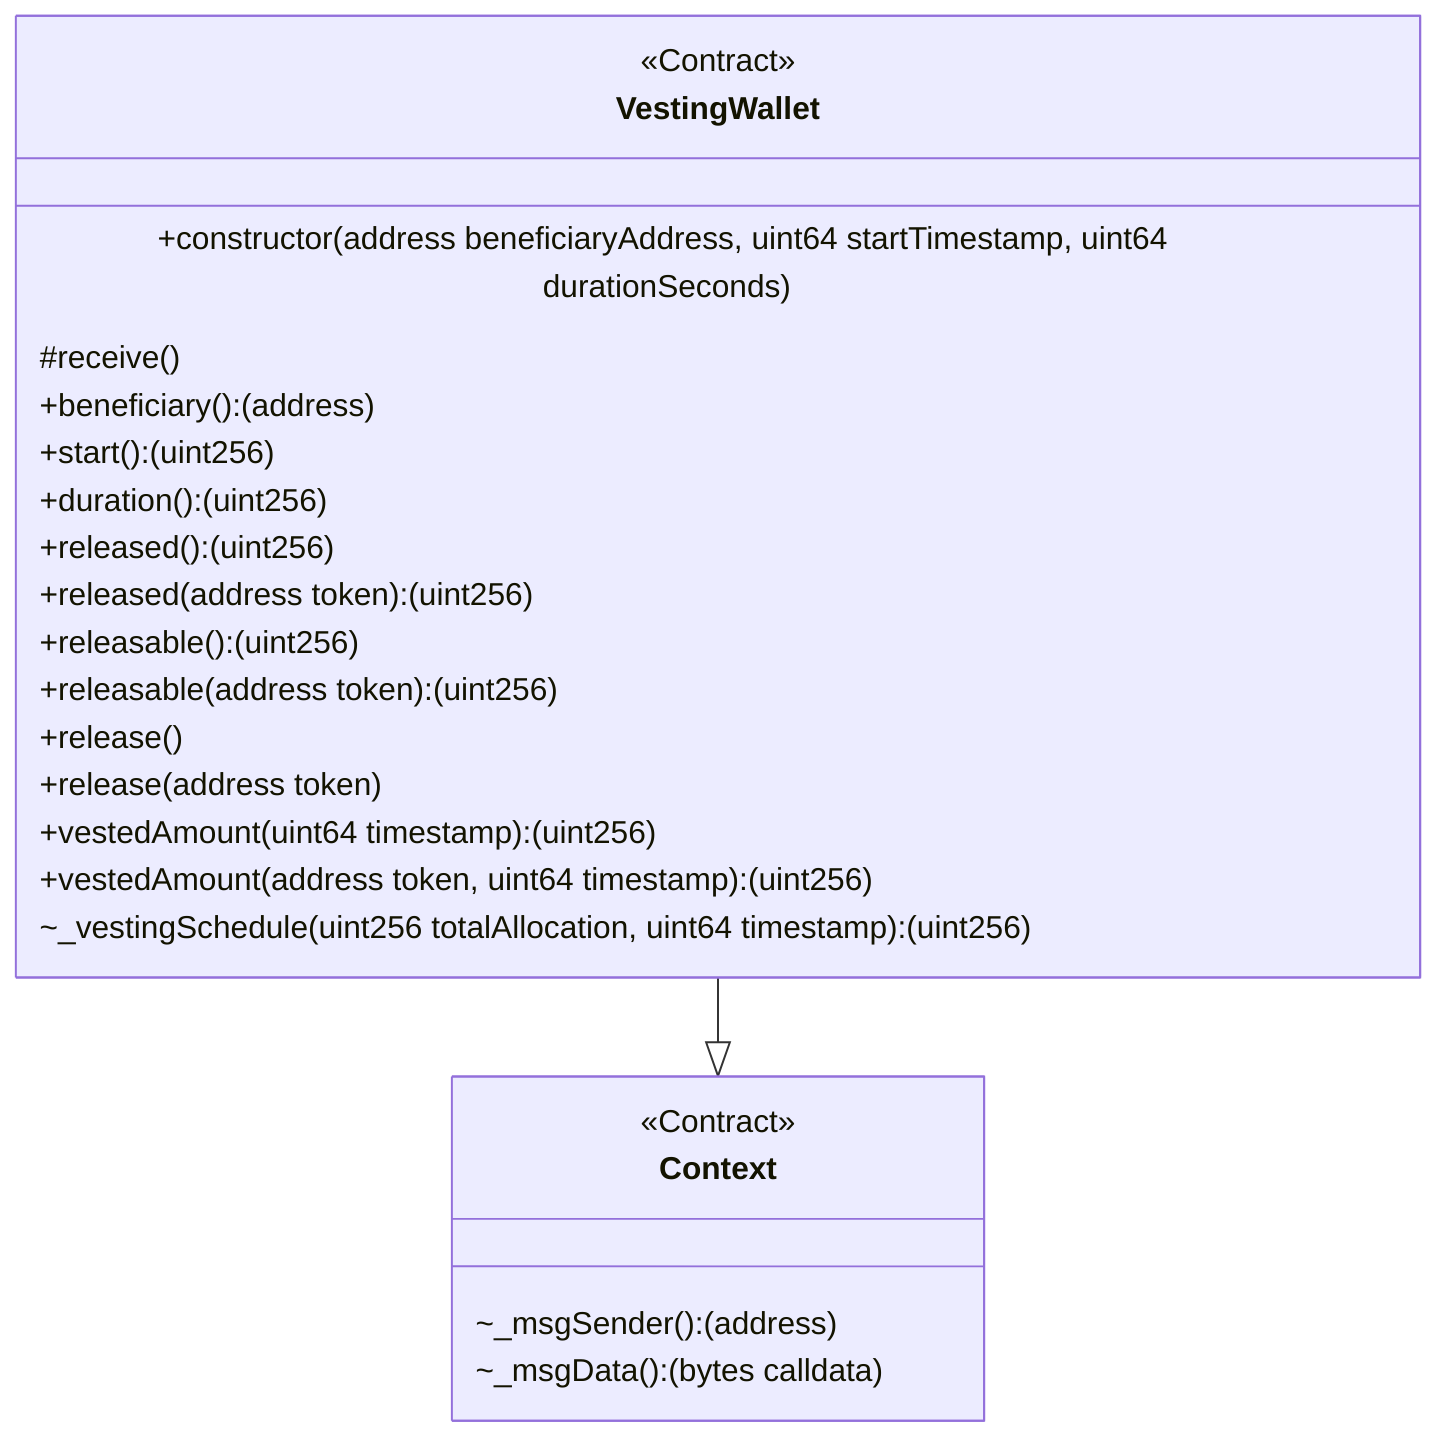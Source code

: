 classDiagram
  %% 856:4179:0
  class VestingWallet {
    <<Contract>>
    +constructor(address beneficiaryAddress, uint64 startTimestamp, uint64 durationSeconds)
    #receive()
    +beneficiary(): (address)
    +start(): (uint256)
    +duration(): (uint256)
    +released(): (uint256)
    +released(address token): (uint256)
    +releasable(): (uint256)
    +releasable(address token): (uint256)
    +release()
    +release(address token)
    +vestedAmount(uint64 timestamp): (uint256)
    +vestedAmount(address token, uint64 timestamp): (uint256)
    ~_vestingSchedule(uint256 totalAllocation, uint64 timestamp): (uint256)
  }
  
  VestingWallet --|> Context
  
  %% 608:235:5
  class Context {
    <<Contract>>
    ~_msgSender(): (address)
    ~_msgData(): (bytes calldata)
  }